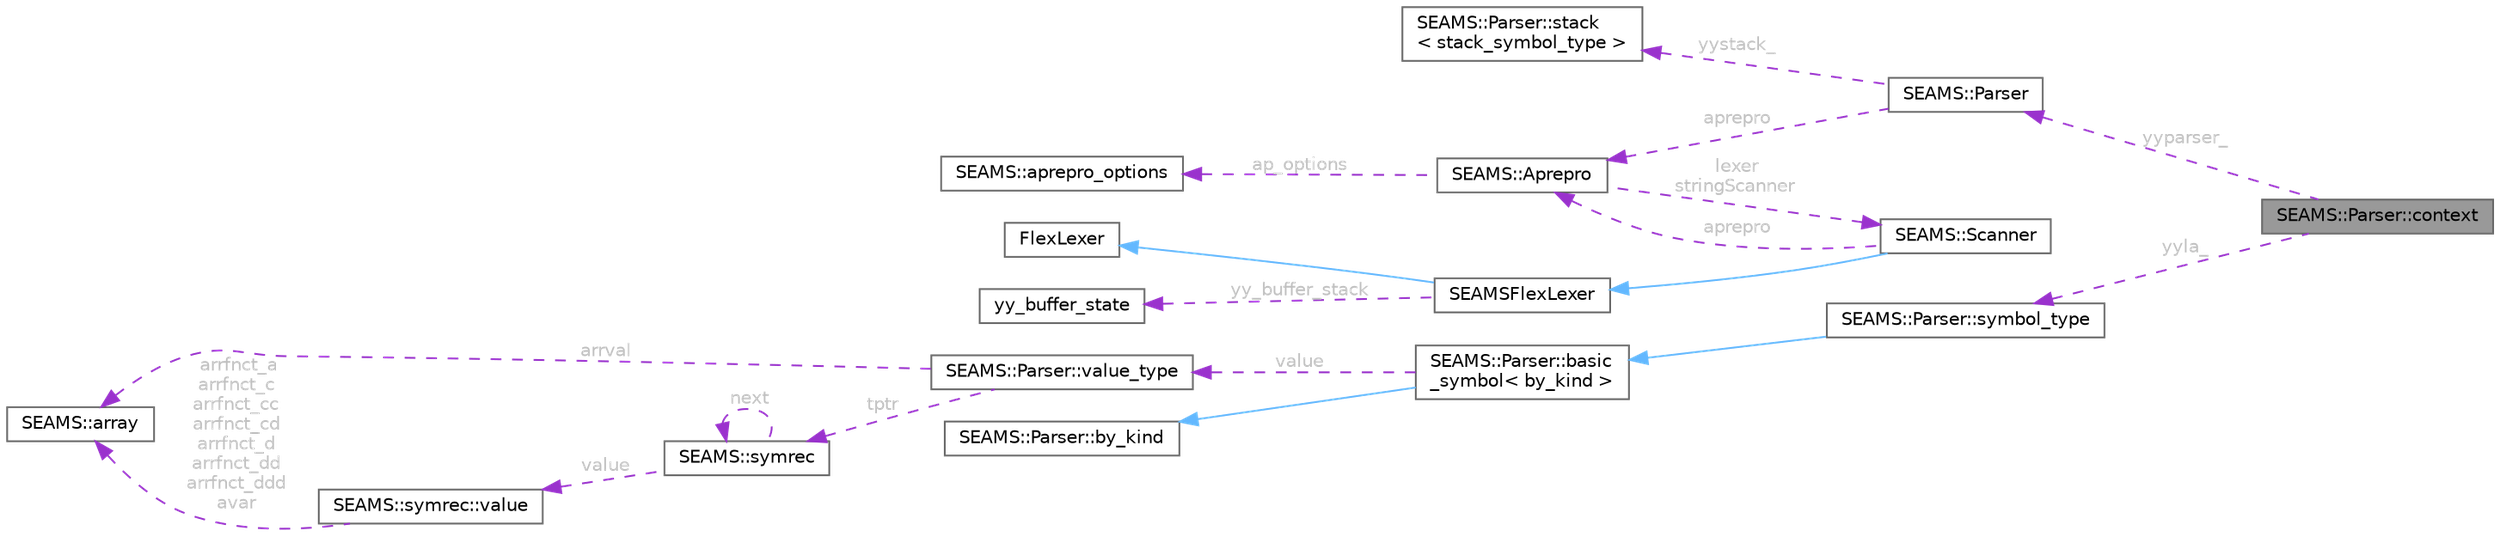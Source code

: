 digraph "SEAMS::Parser::context"
{
 // LATEX_PDF_SIZE
  bgcolor="transparent";
  edge [fontname=Helvetica,fontsize=10,labelfontname=Helvetica,labelfontsize=10];
  node [fontname=Helvetica,fontsize=10,shape=box,height=0.2,width=0.4];
  rankdir="LR";
  Node1 [id="Node000001",label="SEAMS::Parser::context",height=0.2,width=0.4,color="gray40", fillcolor="grey60", style="filled", fontcolor="black",tooltip=" "];
  Node2 -> Node1 [id="edge1_Node000001_Node000002",dir="back",color="darkorchid3",style="dashed",tooltip=" ",label=" yyparser_",fontcolor="grey" ];
  Node2 [id="Node000002",label="SEAMS::Parser",height=0.2,width=0.4,color="gray40", fillcolor="white", style="filled",URL="$classSEAMS_1_1Parser.html",tooltip="A Bison parser."];
  Node3 -> Node2 [id="edge2_Node000002_Node000003",dir="back",color="darkorchid3",style="dashed",tooltip=" ",label=" yystack_",fontcolor="grey" ];
  Node3 [id="Node000003",label="SEAMS::Parser::stack\l\< stack_symbol_type \>",height=0.2,width=0.4,color="gray40", fillcolor="white", style="filled",URL="$classSEAMS_1_1Parser_1_1stack.html",tooltip=" "];
  Node4 -> Node2 [id="edge3_Node000002_Node000004",dir="back",color="darkorchid3",style="dashed",tooltip=" ",label=" aprepro",fontcolor="grey" ];
  Node4 [id="Node000004",label="SEAMS::Aprepro",height=0.2,width=0.4,color="gray40", fillcolor="white", style="filled",URL="$classSEAMS_1_1Aprepro.html",tooltip=" "];
  Node5 -> Node4 [id="edge4_Node000004_Node000005",dir="back",color="darkorchid3",style="dashed",tooltip=" ",label=" ap_options",fontcolor="grey" ];
  Node5 [id="Node000005",label="SEAMS::aprepro_options",height=0.2,width=0.4,color="gray40", fillcolor="white", style="filled",URL="$structSEAMS_1_1aprepro__options.html",tooltip=" "];
  Node6 -> Node4 [id="edge5_Node000004_Node000006",dir="back",color="darkorchid3",style="dashed",tooltip=" ",label=" lexer\nstringScanner",fontcolor="grey" ];
  Node6 [id="Node000006",label="SEAMS::Scanner",height=0.2,width=0.4,color="gray40", fillcolor="white", style="filled",URL="$classSEAMS_1_1Scanner.html",tooltip=" "];
  Node7 -> Node6 [id="edge6_Node000006_Node000007",dir="back",color="steelblue1",style="solid",tooltip=" "];
  Node7 [id="Node000007",label="SEAMSFlexLexer",height=0.2,width=0.4,color="gray40", fillcolor="white", style="filled",URL="$classSEAMSFlexLexer.html",tooltip=" "];
  Node8 -> Node7 [id="edge7_Node000007_Node000008",dir="back",color="steelblue1",style="solid",tooltip=" "];
  Node8 [id="Node000008",label="FlexLexer",height=0.2,width=0.4,color="gray40", fillcolor="white", style="filled",URL="$classFlexLexer.html",tooltip=" "];
  Node9 -> Node7 [id="edge8_Node000007_Node000009",dir="back",color="darkorchid3",style="dashed",tooltip=" ",label=" yy_buffer_stack",fontcolor="grey" ];
  Node9 [id="Node000009",label="yy_buffer_state",height=0.2,width=0.4,color="gray40", fillcolor="white", style="filled",URL="$structyy__buffer__state.html",tooltip=" "];
  Node4 -> Node6 [id="edge9_Node000006_Node000004",dir="back",color="darkorchid3",style="dashed",tooltip=" ",label=" aprepro",fontcolor="grey" ];
  Node10 -> Node1 [id="edge10_Node000001_Node000010",dir="back",color="darkorchid3",style="dashed",tooltip=" ",label=" yyla_",fontcolor="grey" ];
  Node10 [id="Node000010",label="SEAMS::Parser::symbol_type",height=0.2,width=0.4,color="gray40", fillcolor="white", style="filled",URL="$structSEAMS_1_1Parser_1_1symbol__type.html",tooltip="\"External\" symbols: returned by the scanner."];
  Node11 -> Node10 [id="edge11_Node000010_Node000011",dir="back",color="steelblue1",style="solid",tooltip=" "];
  Node11 [id="Node000011",label="SEAMS::Parser::basic\l_symbol\< by_kind \>",height=0.2,width=0.4,color="gray40", fillcolor="white", style="filled",URL="$structSEAMS_1_1Parser_1_1basic__symbol.html",tooltip=" "];
  Node12 -> Node11 [id="edge12_Node000011_Node000012",dir="back",color="steelblue1",style="solid",tooltip=" "];
  Node12 [id="Node000012",label="SEAMS::Parser::by_kind",height=0.2,width=0.4,color="gray40", fillcolor="white", style="filled",URL="$structSEAMS_1_1Parser_1_1by__kind.html",tooltip="Type access provider for token (enum) based symbols."];
  Node13 -> Node11 [id="edge13_Node000011_Node000013",dir="back",color="darkorchid3",style="dashed",tooltip=" ",label=" value",fontcolor="grey" ];
  Node13 [id="Node000013",label="SEAMS::Parser::value_type",height=0.2,width=0.4,color="gray40", fillcolor="white", style="filled",URL="$unionSEAMS_1_1Parser_1_1value__type.html",tooltip="Symbol semantic values."];
  Node14 -> Node13 [id="edge14_Node000013_Node000014",dir="back",color="darkorchid3",style="dashed",tooltip=" ",label=" tptr",fontcolor="grey" ];
  Node14 [id="Node000014",label="SEAMS::symrec",height=0.2,width=0.4,color="gray40", fillcolor="white", style="filled",URL="$structSEAMS_1_1symrec.html",tooltip=" "];
  Node15 -> Node14 [id="edge15_Node000014_Node000015",dir="back",color="darkorchid3",style="dashed",tooltip=" ",label=" value",fontcolor="grey" ];
  Node15 [id="Node000015",label="SEAMS::symrec::value",height=0.2,width=0.4,color="gray40", fillcolor="white", style="filled",URL="$structSEAMS_1_1symrec_1_1value.html",tooltip=" "];
  Node16 -> Node15 [id="edge16_Node000015_Node000016",dir="back",color="darkorchid3",style="dashed",tooltip=" ",label=" arrfnct_a\narrfnct_c\narrfnct_cc\narrfnct_cd\narrfnct_d\narrfnct_dd\narrfnct_ddd\navar",fontcolor="grey" ];
  Node16 [id="Node000016",label="SEAMS::array",height=0.2,width=0.4,color="gray40", fillcolor="white", style="filled",URL="$structSEAMS_1_1array.html",tooltip=" "];
  Node14 -> Node14 [id="edge17_Node000014_Node000014",dir="back",color="darkorchid3",style="dashed",tooltip=" ",label=" next",fontcolor="grey" ];
  Node16 -> Node13 [id="edge18_Node000013_Node000016",dir="back",color="darkorchid3",style="dashed",tooltip=" ",label=" arrval",fontcolor="grey" ];
}
